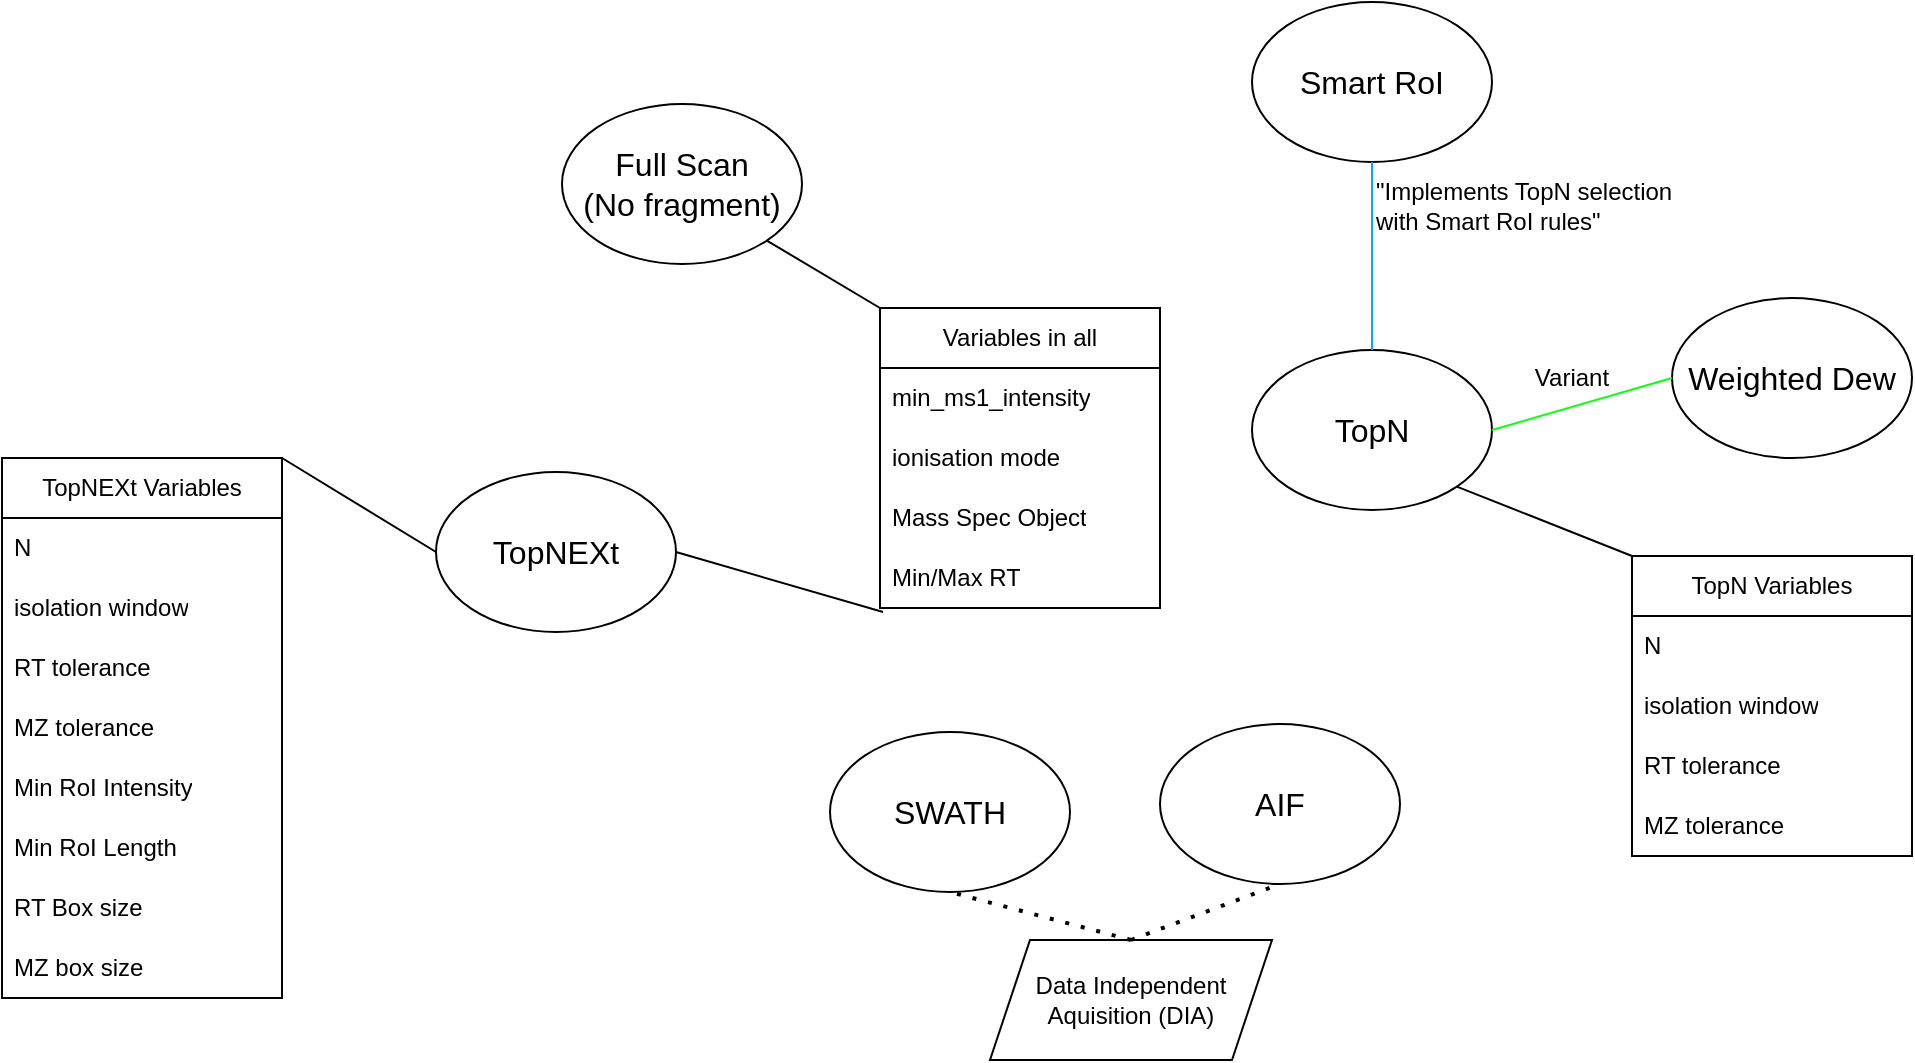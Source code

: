 <mxfile version="22.0.0" type="device">
  <diagram name="Page-1" id="72lXKRuXjrW21wbL8K0G">
    <mxGraphModel dx="891" dy="547" grid="0" gridSize="10" guides="1" tooltips="1" connect="1" arrows="1" fold="1" page="1" pageScale="1" pageWidth="1169" pageHeight="827" math="0" shadow="0">
      <root>
        <mxCell id="0" />
        <mxCell id="1" parent="0" />
        <mxCell id="OHUEqfUVbE6Zd4ip6KSC-1" value="Full Scan&lt;br&gt;(No fragment)" style="ellipse;whiteSpace=wrap;html=1;fontSize=16;" vertex="1" parent="1">
          <mxGeometry x="295" y="237" width="120" height="80" as="geometry" />
        </mxCell>
        <mxCell id="OHUEqfUVbE6Zd4ip6KSC-2" value="TopN" style="ellipse;whiteSpace=wrap;html=1;fontSize=16;" vertex="1" parent="1">
          <mxGeometry x="640" y="360" width="120" height="80" as="geometry" />
        </mxCell>
        <mxCell id="OHUEqfUVbE6Zd4ip6KSC-3" value="Smart RoI" style="ellipse;whiteSpace=wrap;html=1;fontSize=16;" vertex="1" parent="1">
          <mxGeometry x="640" y="186" width="120" height="80" as="geometry" />
        </mxCell>
        <mxCell id="OHUEqfUVbE6Zd4ip6KSC-4" value="Weighted Dew" style="ellipse;whiteSpace=wrap;html=1;fontSize=16;" vertex="1" parent="1">
          <mxGeometry x="850" y="334" width="120" height="80" as="geometry" />
        </mxCell>
        <mxCell id="OHUEqfUVbE6Zd4ip6KSC-5" value="AIF" style="ellipse;whiteSpace=wrap;html=1;fontSize=16;" vertex="1" parent="1">
          <mxGeometry x="594" y="547" width="120" height="80" as="geometry" />
        </mxCell>
        <mxCell id="OHUEqfUVbE6Zd4ip6KSC-6" value="SWATH" style="ellipse;whiteSpace=wrap;html=1;fontSize=16;" vertex="1" parent="1">
          <mxGeometry x="429" y="551" width="120" height="80" as="geometry" />
        </mxCell>
        <mxCell id="OHUEqfUVbE6Zd4ip6KSC-7" value="TopNEXt" style="ellipse;whiteSpace=wrap;html=1;fontSize=16;" vertex="1" parent="1">
          <mxGeometry x="232" y="421" width="120" height="80" as="geometry" />
        </mxCell>
        <mxCell id="OHUEqfUVbE6Zd4ip6KSC-8" value="Variables in all" style="swimlane;fontStyle=0;childLayout=stackLayout;horizontal=1;startSize=30;horizontalStack=0;resizeParent=1;resizeParentMax=0;resizeLast=0;collapsible=1;marginBottom=0;whiteSpace=wrap;html=1;" vertex="1" parent="1">
          <mxGeometry x="454" y="339" width="140" height="150" as="geometry" />
        </mxCell>
        <mxCell id="OHUEqfUVbE6Zd4ip6KSC-9" value="min_ms1_intensity" style="text;strokeColor=none;fillColor=none;align=left;verticalAlign=middle;spacingLeft=4;spacingRight=4;overflow=hidden;points=[[0,0.5],[1,0.5]];portConstraint=eastwest;rotatable=0;whiteSpace=wrap;html=1;" vertex="1" parent="OHUEqfUVbE6Zd4ip6KSC-8">
          <mxGeometry y="30" width="140" height="30" as="geometry" />
        </mxCell>
        <mxCell id="OHUEqfUVbE6Zd4ip6KSC-10" value="ionisation mode" style="text;strokeColor=none;fillColor=none;align=left;verticalAlign=middle;spacingLeft=4;spacingRight=4;overflow=hidden;points=[[0,0.5],[1,0.5]];portConstraint=eastwest;rotatable=0;whiteSpace=wrap;html=1;" vertex="1" parent="OHUEqfUVbE6Zd4ip6KSC-8">
          <mxGeometry y="60" width="140" height="30" as="geometry" />
        </mxCell>
        <mxCell id="OHUEqfUVbE6Zd4ip6KSC-11" value="Mass Spec Object" style="text;strokeColor=none;fillColor=none;align=left;verticalAlign=middle;spacingLeft=4;spacingRight=4;overflow=hidden;points=[[0,0.5],[1,0.5]];portConstraint=eastwest;rotatable=0;whiteSpace=wrap;html=1;" vertex="1" parent="OHUEqfUVbE6Zd4ip6KSC-8">
          <mxGeometry y="90" width="140" height="30" as="geometry" />
        </mxCell>
        <mxCell id="OHUEqfUVbE6Zd4ip6KSC-19" value="Min/Max RT" style="text;strokeColor=none;fillColor=none;align=left;verticalAlign=middle;spacingLeft=4;spacingRight=4;overflow=hidden;points=[[0,0.5],[1,0.5]];portConstraint=eastwest;rotatable=0;whiteSpace=wrap;html=1;" vertex="1" parent="OHUEqfUVbE6Zd4ip6KSC-8">
          <mxGeometry y="120" width="140" height="30" as="geometry" />
        </mxCell>
        <mxCell id="OHUEqfUVbE6Zd4ip6KSC-12" value="" style="endArrow=none;html=1;rounded=0;exitX=0;exitY=0.5;exitDx=0;exitDy=0;entryX=1;entryY=0.5;entryDx=0;entryDy=0;fontColor=#21FF3F;strokeColor=#0fff13;" edge="1" parent="1" source="OHUEqfUVbE6Zd4ip6KSC-4" target="OHUEqfUVbE6Zd4ip6KSC-2">
          <mxGeometry width="50" height="50" relative="1" as="geometry">
            <mxPoint x="660" y="450" as="sourcePoint" />
            <mxPoint x="770" y="400" as="targetPoint" />
          </mxGeometry>
        </mxCell>
        <mxCell id="OHUEqfUVbE6Zd4ip6KSC-13" value="Variant" style="text;html=1;strokeColor=none;fillColor=none;align=center;verticalAlign=middle;whiteSpace=wrap;rounded=0;" vertex="1" parent="1">
          <mxGeometry x="770" y="359" width="60" height="30" as="geometry" />
        </mxCell>
        <mxCell id="OHUEqfUVbE6Zd4ip6KSC-14" value="Data Independent&lt;br&gt;Aquisition (DIA)" style="shape=parallelogram;perimeter=parallelogramPerimeter;whiteSpace=wrap;html=1;fixedSize=1;" vertex="1" parent="1">
          <mxGeometry x="509" y="655" width="141" height="60" as="geometry" />
        </mxCell>
        <mxCell id="OHUEqfUVbE6Zd4ip6KSC-15" value="" style="endArrow=none;dashed=1;html=1;dashPattern=1 3;strokeWidth=2;rounded=0;entryX=0.5;entryY=1;entryDx=0;entryDy=0;exitX=0.5;exitY=0;exitDx=0;exitDy=0;" edge="1" parent="1" source="OHUEqfUVbE6Zd4ip6KSC-14" target="OHUEqfUVbE6Zd4ip6KSC-6">
          <mxGeometry width="50" height="50" relative="1" as="geometry">
            <mxPoint x="658" y="663" as="sourcePoint" />
            <mxPoint x="708" y="613" as="targetPoint" />
          </mxGeometry>
        </mxCell>
        <mxCell id="OHUEqfUVbE6Zd4ip6KSC-16" value="" style="endArrow=none;dashed=1;html=1;dashPattern=1 3;strokeWidth=2;rounded=0;entryX=0.5;entryY=1;entryDx=0;entryDy=0;exitX=0.5;exitY=0;exitDx=0;exitDy=0;" edge="1" parent="1" source="OHUEqfUVbE6Zd4ip6KSC-14" target="OHUEqfUVbE6Zd4ip6KSC-5">
          <mxGeometry width="50" height="50" relative="1" as="geometry">
            <mxPoint x="658" y="663" as="sourcePoint" />
            <mxPoint x="708" y="613" as="targetPoint" />
          </mxGeometry>
        </mxCell>
        <mxCell id="OHUEqfUVbE6Zd4ip6KSC-17" value="" style="endArrow=none;html=1;rounded=0;exitX=0.5;exitY=1;exitDx=0;exitDy=0;entryX=0.5;entryY=0;entryDx=0;entryDy=0;strokeColor=#08A4FF;" edge="1" parent="1" source="OHUEqfUVbE6Zd4ip6KSC-3" target="OHUEqfUVbE6Zd4ip6KSC-2">
          <mxGeometry width="50" height="50" relative="1" as="geometry">
            <mxPoint x="658" y="452" as="sourcePoint" />
            <mxPoint x="708" y="402" as="targetPoint" />
            <Array as="points">
              <mxPoint x="700" y="315" />
            </Array>
          </mxGeometry>
        </mxCell>
        <mxCell id="OHUEqfUVbE6Zd4ip6KSC-18" value="&quot;Implements TopN selection&lt;br&gt;with Smart RoI rules&quot;" style="text;html=1;strokeColor=none;fillColor=none;align=left;verticalAlign=middle;whiteSpace=wrap;rounded=0;" vertex="1" parent="1">
          <mxGeometry x="700" y="273" width="157" height="30" as="geometry" />
        </mxCell>
        <mxCell id="OHUEqfUVbE6Zd4ip6KSC-20" value="TopN Variables" style="swimlane;fontStyle=0;childLayout=stackLayout;horizontal=1;startSize=30;horizontalStack=0;resizeParent=1;resizeParentMax=0;resizeLast=0;collapsible=1;marginBottom=0;whiteSpace=wrap;html=1;" vertex="1" parent="1">
          <mxGeometry x="830" y="463" width="140" height="150" as="geometry" />
        </mxCell>
        <mxCell id="OHUEqfUVbE6Zd4ip6KSC-21" value="N" style="text;strokeColor=none;fillColor=none;align=left;verticalAlign=middle;spacingLeft=4;spacingRight=4;overflow=hidden;points=[[0,0.5],[1,0.5]];portConstraint=eastwest;rotatable=0;whiteSpace=wrap;html=1;" vertex="1" parent="OHUEqfUVbE6Zd4ip6KSC-20">
          <mxGeometry y="30" width="140" height="30" as="geometry" />
        </mxCell>
        <mxCell id="OHUEqfUVbE6Zd4ip6KSC-22" value="isolation window" style="text;strokeColor=none;fillColor=none;align=left;verticalAlign=middle;spacingLeft=4;spacingRight=4;overflow=hidden;points=[[0,0.5],[1,0.5]];portConstraint=eastwest;rotatable=0;whiteSpace=wrap;html=1;" vertex="1" parent="OHUEqfUVbE6Zd4ip6KSC-20">
          <mxGeometry y="60" width="140" height="30" as="geometry" />
        </mxCell>
        <mxCell id="OHUEqfUVbE6Zd4ip6KSC-23" value="RT tolerance" style="text;strokeColor=none;fillColor=none;align=left;verticalAlign=middle;spacingLeft=4;spacingRight=4;overflow=hidden;points=[[0,0.5],[1,0.5]];portConstraint=eastwest;rotatable=0;whiteSpace=wrap;html=1;" vertex="1" parent="OHUEqfUVbE6Zd4ip6KSC-20">
          <mxGeometry y="90" width="140" height="30" as="geometry" />
        </mxCell>
        <mxCell id="OHUEqfUVbE6Zd4ip6KSC-24" value="MZ tolerance" style="text;strokeColor=none;fillColor=none;align=left;verticalAlign=middle;spacingLeft=4;spacingRight=4;overflow=hidden;points=[[0,0.5],[1,0.5]];portConstraint=eastwest;rotatable=0;whiteSpace=wrap;html=1;" vertex="1" parent="OHUEqfUVbE6Zd4ip6KSC-20">
          <mxGeometry y="120" width="140" height="30" as="geometry" />
        </mxCell>
        <mxCell id="OHUEqfUVbE6Zd4ip6KSC-25" value="" style="endArrow=none;html=1;rounded=0;exitX=1;exitY=1;exitDx=0;exitDy=0;entryX=0;entryY=0;entryDx=0;entryDy=0;" edge="1" parent="1" source="OHUEqfUVbE6Zd4ip6KSC-2" target="OHUEqfUVbE6Zd4ip6KSC-20">
          <mxGeometry width="50" height="50" relative="1" as="geometry">
            <mxPoint x="658" y="452" as="sourcePoint" />
            <mxPoint x="708" y="402" as="targetPoint" />
          </mxGeometry>
        </mxCell>
        <mxCell id="OHUEqfUVbE6Zd4ip6KSC-26" value="" style="endArrow=none;html=1;rounded=0;entryX=1;entryY=1;entryDx=0;entryDy=0;exitX=0;exitY=0;exitDx=0;exitDy=0;" edge="1" parent="1" source="OHUEqfUVbE6Zd4ip6KSC-8" target="OHUEqfUVbE6Zd4ip6KSC-1">
          <mxGeometry width="50" height="50" relative="1" as="geometry">
            <mxPoint x="640" y="453.72" as="sourcePoint" />
            <mxPoint x="379.426" y="307.004" as="targetPoint" />
          </mxGeometry>
        </mxCell>
        <mxCell id="OHUEqfUVbE6Zd4ip6KSC-27" value="" style="endArrow=none;html=1;rounded=0;entryX=0.011;entryY=1.067;entryDx=0;entryDy=0;entryPerimeter=0;exitX=1;exitY=0.5;exitDx=0;exitDy=0;" edge="1" parent="1" source="OHUEqfUVbE6Zd4ip6KSC-7" target="OHUEqfUVbE6Zd4ip6KSC-19">
          <mxGeometry width="50" height="50" relative="1" as="geometry">
            <mxPoint x="433" y="535" as="sourcePoint" />
            <mxPoint x="433" y="514" as="targetPoint" />
          </mxGeometry>
        </mxCell>
        <mxCell id="OHUEqfUVbE6Zd4ip6KSC-28" value="TopNEXt Variables" style="swimlane;fontStyle=0;childLayout=stackLayout;horizontal=1;startSize=30;horizontalStack=0;resizeParent=1;resizeParentMax=0;resizeLast=0;collapsible=1;marginBottom=0;whiteSpace=wrap;html=1;" vertex="1" parent="1">
          <mxGeometry x="15" y="414" width="140" height="270" as="geometry" />
        </mxCell>
        <mxCell id="OHUEqfUVbE6Zd4ip6KSC-29" value="N" style="text;strokeColor=none;fillColor=none;align=left;verticalAlign=middle;spacingLeft=4;spacingRight=4;overflow=hidden;points=[[0,0.5],[1,0.5]];portConstraint=eastwest;rotatable=0;whiteSpace=wrap;html=1;" vertex="1" parent="OHUEqfUVbE6Zd4ip6KSC-28">
          <mxGeometry y="30" width="140" height="30" as="geometry" />
        </mxCell>
        <mxCell id="OHUEqfUVbE6Zd4ip6KSC-30" value="isolation window" style="text;strokeColor=none;fillColor=none;align=left;verticalAlign=middle;spacingLeft=4;spacingRight=4;overflow=hidden;points=[[0,0.5],[1,0.5]];portConstraint=eastwest;rotatable=0;whiteSpace=wrap;html=1;" vertex="1" parent="OHUEqfUVbE6Zd4ip6KSC-28">
          <mxGeometry y="60" width="140" height="30" as="geometry" />
        </mxCell>
        <mxCell id="OHUEqfUVbE6Zd4ip6KSC-31" value="RT tolerance" style="text;strokeColor=none;fillColor=none;align=left;verticalAlign=middle;spacingLeft=4;spacingRight=4;overflow=hidden;points=[[0,0.5],[1,0.5]];portConstraint=eastwest;rotatable=0;whiteSpace=wrap;html=1;" vertex="1" parent="OHUEqfUVbE6Zd4ip6KSC-28">
          <mxGeometry y="90" width="140" height="30" as="geometry" />
        </mxCell>
        <mxCell id="OHUEqfUVbE6Zd4ip6KSC-32" value="MZ tolerance" style="text;strokeColor=none;fillColor=none;align=left;verticalAlign=middle;spacingLeft=4;spacingRight=4;overflow=hidden;points=[[0,0.5],[1,0.5]];portConstraint=eastwest;rotatable=0;whiteSpace=wrap;html=1;" vertex="1" parent="OHUEqfUVbE6Zd4ip6KSC-28">
          <mxGeometry y="120" width="140" height="30" as="geometry" />
        </mxCell>
        <mxCell id="OHUEqfUVbE6Zd4ip6KSC-33" value="Min RoI Intensity" style="text;strokeColor=none;fillColor=none;align=left;verticalAlign=middle;spacingLeft=4;spacingRight=4;overflow=hidden;points=[[0,0.5],[1,0.5]];portConstraint=eastwest;rotatable=0;whiteSpace=wrap;html=1;" vertex="1" parent="OHUEqfUVbE6Zd4ip6KSC-28">
          <mxGeometry y="150" width="140" height="30" as="geometry" />
        </mxCell>
        <mxCell id="OHUEqfUVbE6Zd4ip6KSC-34" value="Min RoI Length" style="text;strokeColor=none;fillColor=none;align=left;verticalAlign=middle;spacingLeft=4;spacingRight=4;overflow=hidden;points=[[0,0.5],[1,0.5]];portConstraint=eastwest;rotatable=0;whiteSpace=wrap;html=1;" vertex="1" parent="OHUEqfUVbE6Zd4ip6KSC-28">
          <mxGeometry y="180" width="140" height="30" as="geometry" />
        </mxCell>
        <mxCell id="OHUEqfUVbE6Zd4ip6KSC-35" value="RT Box size" style="text;strokeColor=none;fillColor=none;align=left;verticalAlign=middle;spacingLeft=4;spacingRight=4;overflow=hidden;points=[[0,0.5],[1,0.5]];portConstraint=eastwest;rotatable=0;whiteSpace=wrap;html=1;" vertex="1" parent="OHUEqfUVbE6Zd4ip6KSC-28">
          <mxGeometry y="210" width="140" height="30" as="geometry" />
        </mxCell>
        <mxCell id="OHUEqfUVbE6Zd4ip6KSC-36" value="MZ box size" style="text;strokeColor=none;fillColor=none;align=left;verticalAlign=middle;spacingLeft=4;spacingRight=4;overflow=hidden;points=[[0,0.5],[1,0.5]];portConstraint=eastwest;rotatable=0;whiteSpace=wrap;html=1;" vertex="1" parent="OHUEqfUVbE6Zd4ip6KSC-28">
          <mxGeometry y="240" width="140" height="30" as="geometry" />
        </mxCell>
        <mxCell id="OHUEqfUVbE6Zd4ip6KSC-37" value="" style="endArrow=none;html=1;rounded=0;entryX=0;entryY=0.5;entryDx=0;entryDy=0;exitX=1;exitY=0;exitDx=0;exitDy=0;" edge="1" parent="1" source="OHUEqfUVbE6Zd4ip6KSC-28" target="OHUEqfUVbE6Zd4ip6KSC-7">
          <mxGeometry width="50" height="50" relative="1" as="geometry">
            <mxPoint x="316" y="769" as="sourcePoint" />
            <mxPoint x="366" y="719" as="targetPoint" />
          </mxGeometry>
        </mxCell>
      </root>
    </mxGraphModel>
  </diagram>
</mxfile>

